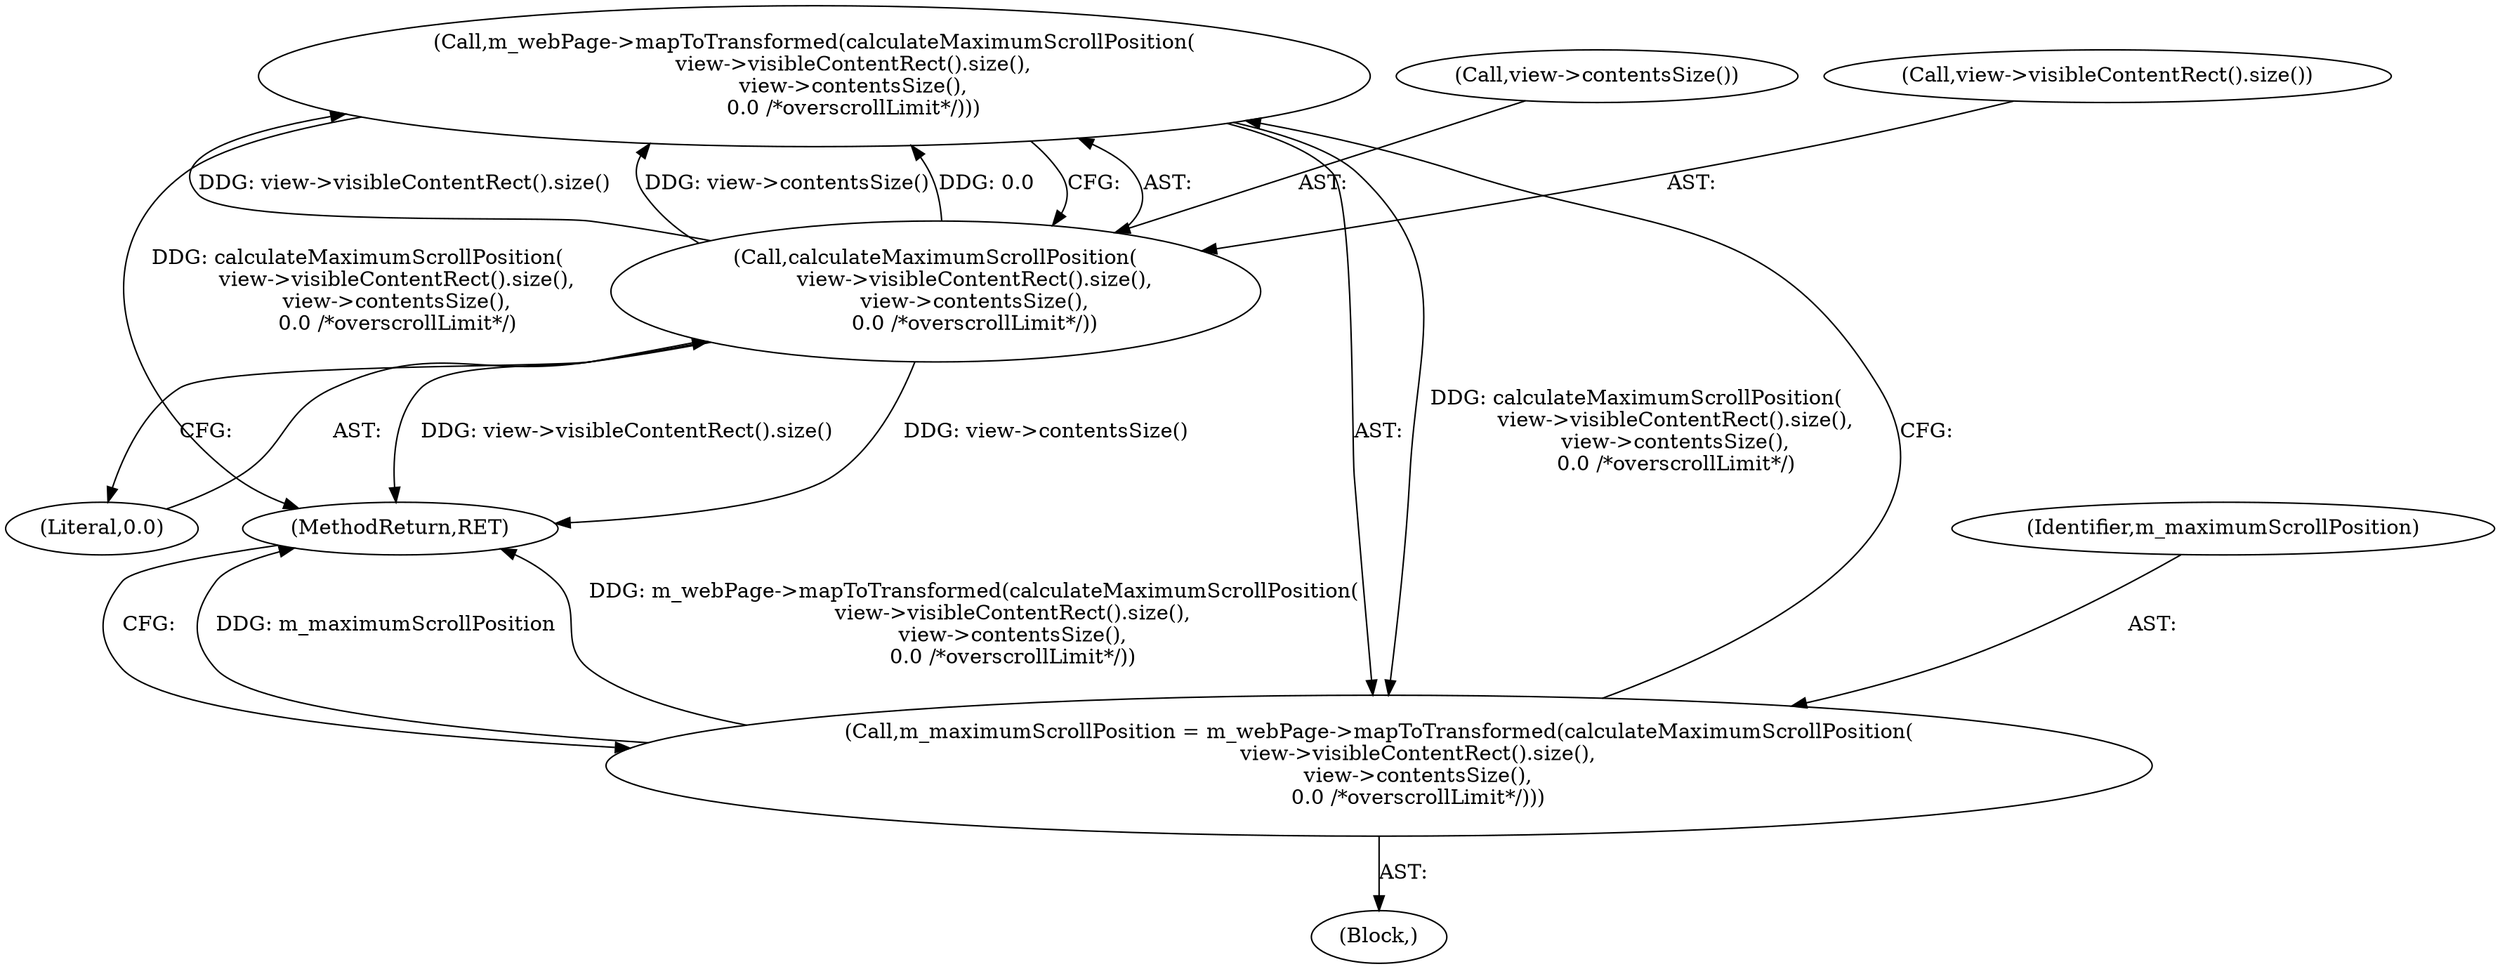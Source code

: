 digraph "1_Chrome_3057be01bcbbd1d0938afb489e18f2ca6d9b8229@del" {
"1000183" [label="(Call,m_webPage->mapToTransformed(calculateMaximumScrollPosition(\n            view->visibleContentRect().size(),\n            view->contentsSize(),\n            0.0 /*overscrollLimit*/)))"];
"1000184" [label="(Call,calculateMaximumScrollPosition(\n            view->visibleContentRect().size(),\n            view->contentsSize(),\n            0.0 /*overscrollLimit*/))"];
"1000181" [label="(Call,m_maximumScrollPosition = m_webPage->mapToTransformed(calculateMaximumScrollPosition(\n            view->visibleContentRect().size(),\n            view->contentsSize(),\n            0.0 /*overscrollLimit*/)))"];
"1000184" [label="(Call,calculateMaximumScrollPosition(\n            view->visibleContentRect().size(),\n            view->contentsSize(),\n            0.0 /*overscrollLimit*/))"];
"1000187" [label="(Literal,0.0)"];
"1000127" [label="(Block,)"];
"1000186" [label="(Call,view->contentsSize())"];
"1000274" [label="(MethodReturn,RET)"];
"1000181" [label="(Call,m_maximumScrollPosition = m_webPage->mapToTransformed(calculateMaximumScrollPosition(\n            view->visibleContentRect().size(),\n            view->contentsSize(),\n            0.0 /*overscrollLimit*/)))"];
"1000185" [label="(Call,view->visibleContentRect().size())"];
"1000182" [label="(Identifier,m_maximumScrollPosition)"];
"1000183" [label="(Call,m_webPage->mapToTransformed(calculateMaximumScrollPosition(\n            view->visibleContentRect().size(),\n            view->contentsSize(),\n            0.0 /*overscrollLimit*/)))"];
"1000183" -> "1000181"  [label="AST: "];
"1000183" -> "1000184"  [label="CFG: "];
"1000184" -> "1000183"  [label="AST: "];
"1000181" -> "1000183"  [label="CFG: "];
"1000183" -> "1000274"  [label="DDG: calculateMaximumScrollPosition(\n            view->visibleContentRect().size(),\n            view->contentsSize(),\n            0.0 /*overscrollLimit*/)"];
"1000183" -> "1000181"  [label="DDG: calculateMaximumScrollPosition(\n            view->visibleContentRect().size(),\n            view->contentsSize(),\n            0.0 /*overscrollLimit*/)"];
"1000184" -> "1000183"  [label="DDG: view->visibleContentRect().size()"];
"1000184" -> "1000183"  [label="DDG: view->contentsSize()"];
"1000184" -> "1000183"  [label="DDG: 0.0"];
"1000184" -> "1000187"  [label="CFG: "];
"1000185" -> "1000184"  [label="AST: "];
"1000186" -> "1000184"  [label="AST: "];
"1000187" -> "1000184"  [label="AST: "];
"1000184" -> "1000274"  [label="DDG: view->visibleContentRect().size()"];
"1000184" -> "1000274"  [label="DDG: view->contentsSize()"];
"1000181" -> "1000127"  [label="AST: "];
"1000182" -> "1000181"  [label="AST: "];
"1000274" -> "1000181"  [label="CFG: "];
"1000181" -> "1000274"  [label="DDG: m_maximumScrollPosition"];
"1000181" -> "1000274"  [label="DDG: m_webPage->mapToTransformed(calculateMaximumScrollPosition(\n            view->visibleContentRect().size(),\n            view->contentsSize(),\n            0.0 /*overscrollLimit*/))"];
}
